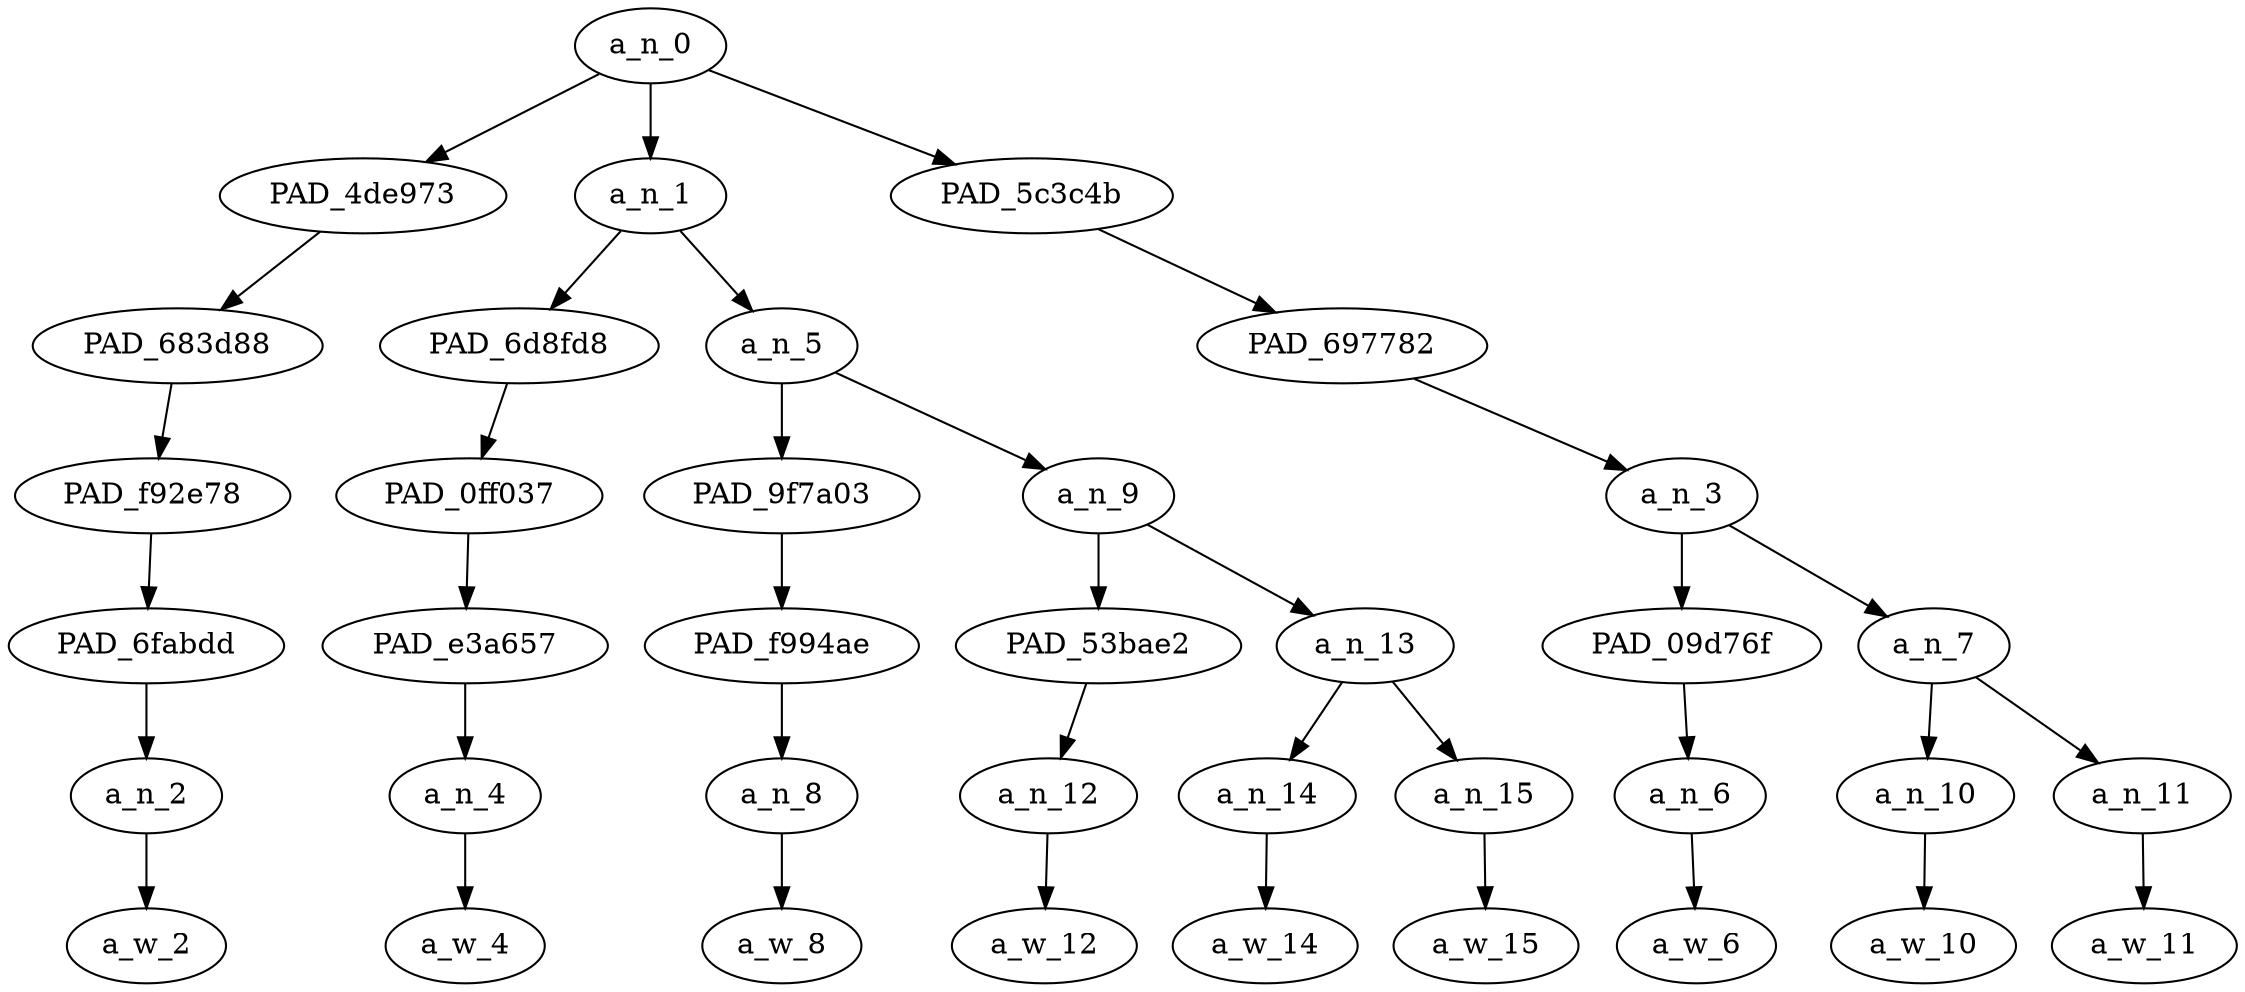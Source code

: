 strict digraph "" {
	a_n_0	[div_dir=1,
		index=0,
		level=6,
		pos="4.229166666666667,6!",
		text_span="[0, 1, 2, 3, 4, 5, 6, 7, 8]",
		value=1.00000001];
	PAD_4de973	[div_dir=1,
		index=1,
		level=5,
		pos="5.0,5!",
		text_span="[5]",
		value=0.04777244];
	a_n_0 -> PAD_4de973;
	a_n_1	[div_dir=1,
		index=0,
		level=5,
		pos="0.9375,5!",
		text_span="[0, 1, 2, 3, 4]",
		value=0.73698004];
	a_n_0 -> a_n_1;
	PAD_5c3c4b	[div_dir=1,
		index=2,
		level=5,
		pos="6.75,5!",
		text_span="[6, 7, 8]",
		value=0.21295970];
	a_n_0 -> PAD_5c3c4b;
	PAD_683d88	[div_dir=1,
		index=2,
		level=4,
		pos="5.0,4!",
		text_span="[5]",
		value=0.04777244];
	PAD_4de973 -> PAD_683d88;
	PAD_f92e78	[div_dir=1,
		index=3,
		level=3,
		pos="5.0,3!",
		text_span="[5]",
		value=0.04777244];
	PAD_683d88 -> PAD_f92e78;
	PAD_6fabdd	[div_dir=1,
		index=4,
		level=2,
		pos="5.0,2!",
		text_span="[5]",
		value=0.04777244];
	PAD_f92e78 -> PAD_6fabdd;
	a_n_2	[div_dir=1,
		index=5,
		level=1,
		pos="5.0,1!",
		text_span="[5]",
		value=0.04777244];
	PAD_6fabdd -> a_n_2;
	a_w_2	[div_dir=0,
		index=5,
		level=0,
		pos="5,0!",
		text_span="[5]",
		value=this];
	a_n_2 -> a_w_2;
	PAD_6d8fd8	[div_dir=1,
		index=0,
		level=4,
		pos="0.0,4!",
		text_span="[0]",
		value=0.05792117];
	a_n_1 -> PAD_6d8fd8;
	a_n_5	[div_dir=1,
		index=1,
		level=4,
		pos="1.875,4!",
		text_span="[1, 2, 3, 4]",
		value=0.67692254];
	a_n_1 -> a_n_5;
	PAD_0ff037	[div_dir=1,
		index=0,
		level=3,
		pos="0.0,3!",
		text_span="[0]",
		value=0.05792117];
	PAD_6d8fd8 -> PAD_0ff037;
	PAD_e3a657	[div_dir=1,
		index=0,
		level=2,
		pos="0.0,2!",
		text_span="[0]",
		value=0.05792117];
	PAD_0ff037 -> PAD_e3a657;
	a_n_4	[div_dir=1,
		index=0,
		level=1,
		pos="0.0,1!",
		text_span="[0]",
		value=0.05792117];
	PAD_e3a657 -> a_n_4;
	a_w_4	[div_dir=0,
		index=0,
		level=0,
		pos="0,0!",
		text_span="[0]",
		value=when];
	a_n_4 -> a_w_4;
	PAD_9f7a03	[div_dir=1,
		index=1,
		level=3,
		pos="1.0,3!",
		text_span="[1]",
		value=0.44604462];
	a_n_5 -> PAD_9f7a03;
	a_n_9	[div_dir=1,
		index=2,
		level=3,
		pos="2.75,3!",
		text_span="[2, 3, 4]",
		value=0.22870203];
	a_n_5 -> a_n_9;
	PAD_f994ae	[div_dir=1,
		index=1,
		level=2,
		pos="1.0,2!",
		text_span="[1]",
		value=0.44604462];
	PAD_9f7a03 -> PAD_f994ae;
	a_n_8	[div_dir=1,
		index=1,
		level=1,
		pos="1.0,1!",
		text_span="[1]",
		value=0.44604462];
	PAD_f994ae -> a_n_8;
	a_w_8	[div_dir=0,
		index=1,
		level=0,
		pos="1,0!",
		text_span="[1]",
		value=muzzies];
	a_n_8 -> a_w_8;
	PAD_53bae2	[div_dir=1,
		index=2,
		level=2,
		pos="2.0,2!",
		text_span="[2]",
		value=0.08133866];
	a_n_9 -> PAD_53bae2;
	a_n_13	[div_dir=1,
		index=3,
		level=2,
		pos="3.5,2!",
		text_span="[3, 4]",
		value=0.14675697];
	a_n_9 -> a_n_13;
	a_n_12	[div_dir=1,
		index=2,
		level=1,
		pos="2.0,1!",
		text_span="[2]",
		value=0.08133866];
	PAD_53bae2 -> a_n_12;
	a_w_12	[div_dir=0,
		index=2,
		level=0,
		pos="2,0!",
		text_span="[2]",
		value=rule];
	a_n_12 -> a_w_12;
	a_n_14	[div_dir=1,
		index=3,
		level=1,
		pos="3.0,1!",
		text_span="[3]",
		value=0.05096999];
	a_n_13 -> a_n_14;
	a_n_15	[div_dir=1,
		index=4,
		level=1,
		pos="4.0,1!",
		text_span="[4]",
		value=0.09522154];
	a_n_13 -> a_n_15;
	a_w_14	[div_dir=0,
		index=3,
		level=0,
		pos="3,0!",
		text_span="[3]",
		value=the];
	a_n_14 -> a_w_14;
	a_w_15	[div_dir=0,
		index=4,
		level=0,
		pos="4,0!",
		text_span="[4]",
		value=uk];
	a_n_15 -> a_w_15;
	PAD_697782	[div_dir=1,
		index=3,
		level=4,
		pos="6.75,4!",
		text_span="[6, 7, 8]",
		value=0.21295970];
	PAD_5c3c4b -> PAD_697782;
	a_n_3	[div_dir=1,
		index=4,
		level=3,
		pos="6.75,3!",
		text_span="[6, 7, 8]",
		value=0.21295970];
	PAD_697782 -> a_n_3;
	PAD_09d76f	[div_dir=1,
		index=5,
		level=2,
		pos="6.0,2!",
		text_span="[6]",
		value=0.04732731];
	a_n_3 -> PAD_09d76f;
	a_n_7	[div_dir=1,
		index=6,
		level=2,
		pos="7.5,2!",
		text_span="[7, 8]",
		value=0.16460755];
	a_n_3 -> a_n_7;
	a_n_6	[div_dir=1,
		index=6,
		level=1,
		pos="6.0,1!",
		text_span="[6]",
		value=0.04732731];
	PAD_09d76f -> a_n_6;
	a_w_6	[div_dir=0,
		index=6,
		level=0,
		pos="6,0!",
		text_span="[6]",
		value=is];
	a_n_6 -> a_w_6;
	a_n_10	[div_dir=1,
		index=7,
		level=1,
		pos="7.0,1!",
		text_span="[7]",
		value=0.06288859];
	a_n_7 -> a_n_10;
	a_n_11	[div_dir=1,
		index=8,
		level=1,
		pos="8.0,1!",
		text_span="[8]",
		value=0.10052297];
	a_n_7 -> a_n_11;
	a_w_10	[div_dir=0,
		index=7,
		level=0,
		pos="7,0!",
		text_span="[7]",
		value=what];
	a_n_10 -> a_w_10;
	a_w_11	[div_dir=0,
		index=8,
		level=0,
		pos="8,0!",
		text_span="[8]",
		value=happens];
	a_n_11 -> a_w_11;
}
